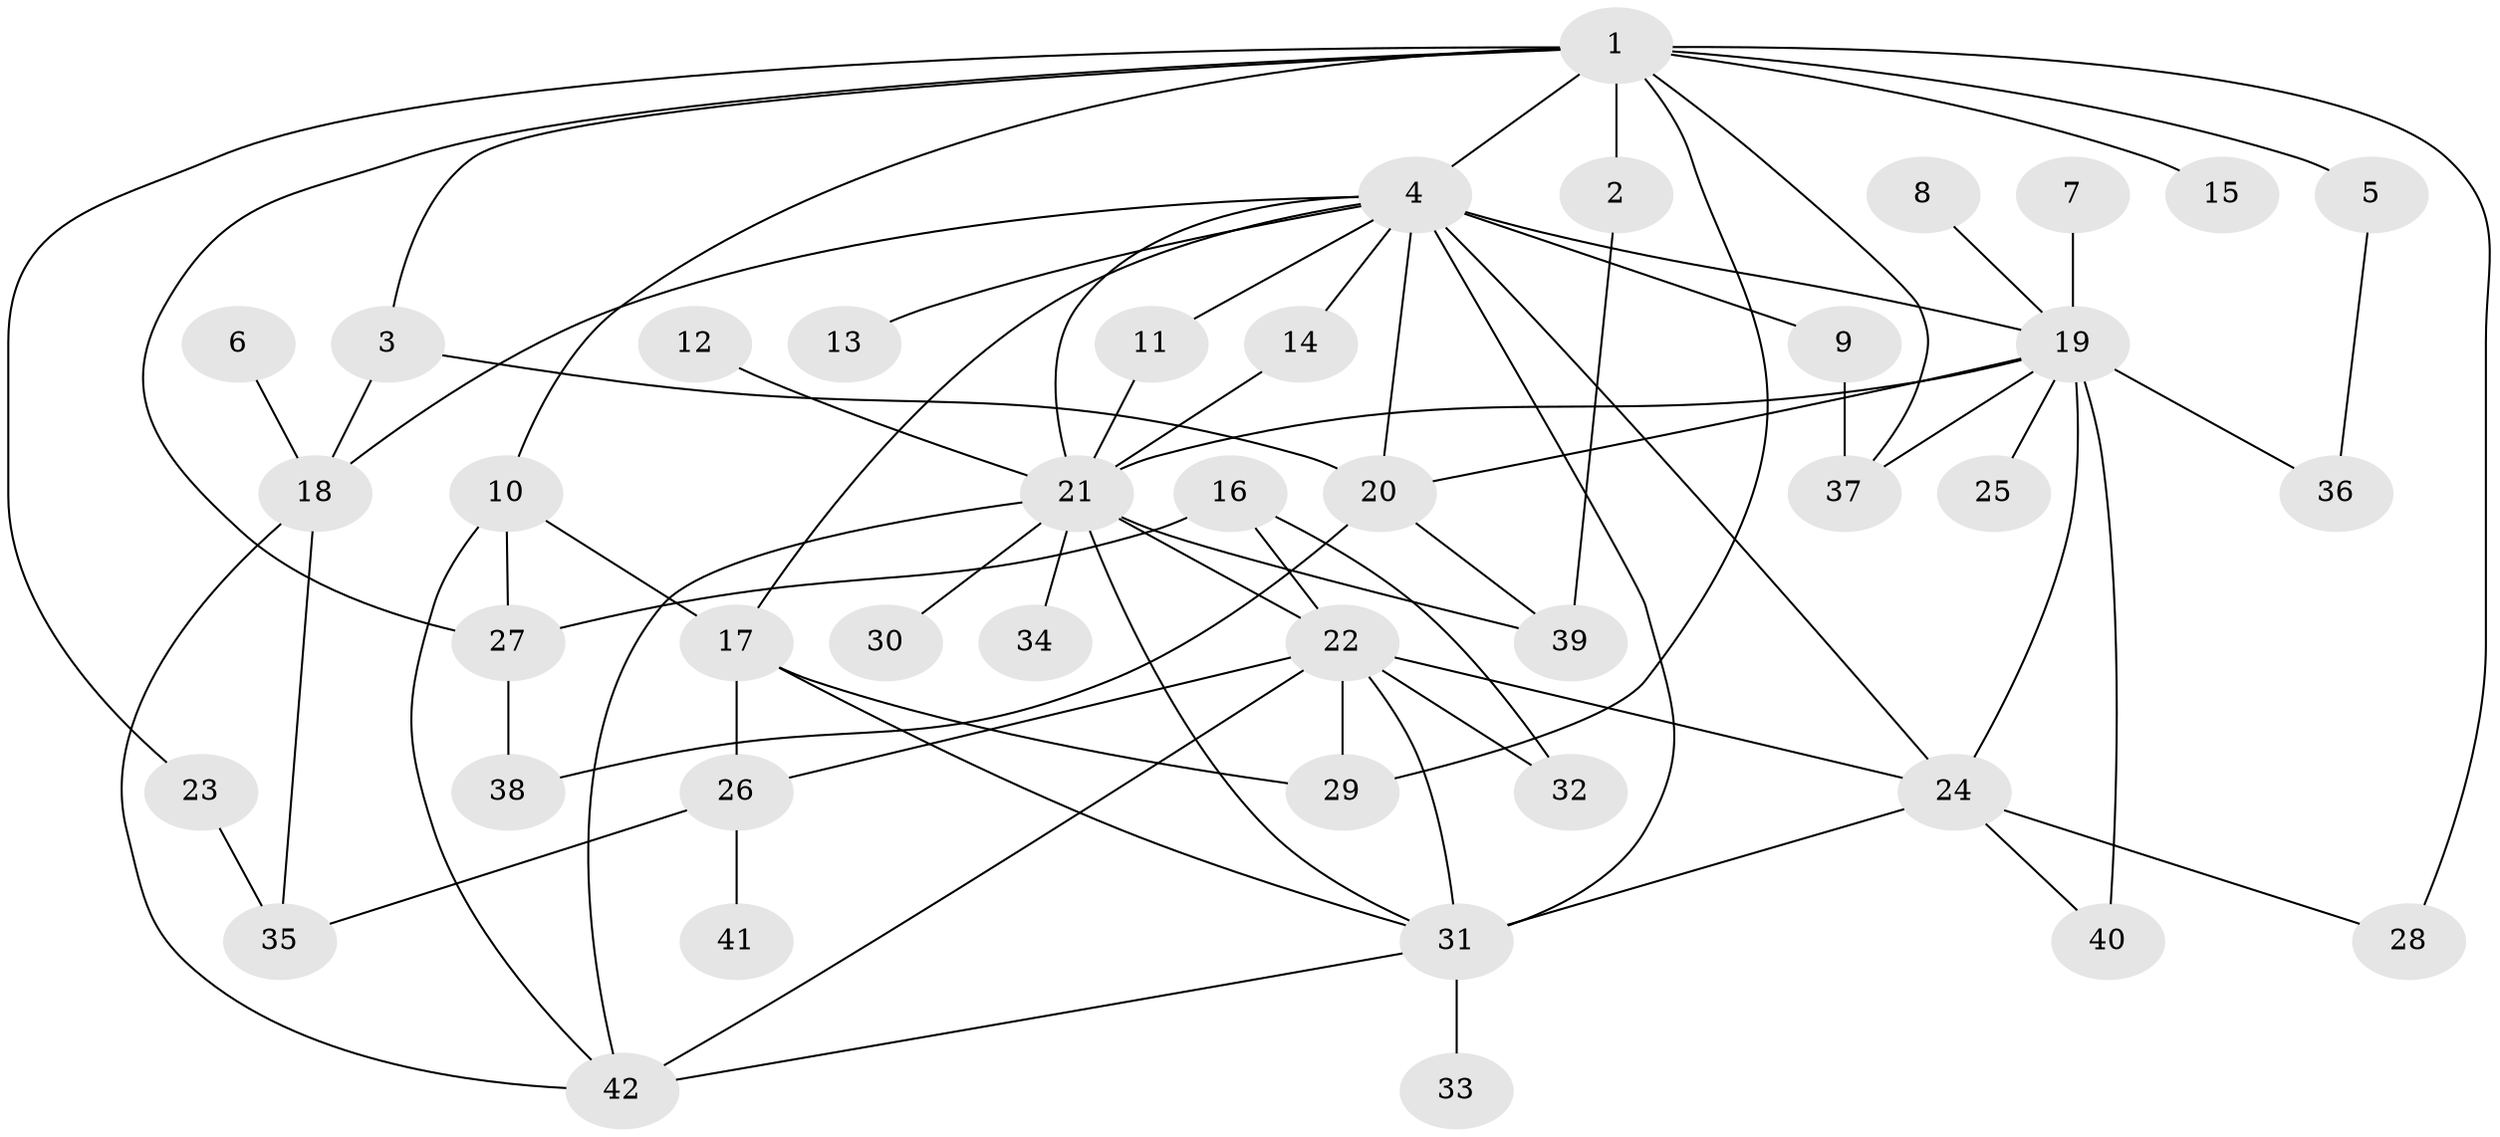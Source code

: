 // original degree distribution, {7: 0.011904761904761904, 6: 0.05952380952380952, 2: 0.34523809523809523, 3: 0.21428571428571427, 11: 0.011904761904761904, 4: 0.10714285714285714, 10: 0.011904761904761904, 5: 0.03571428571428571, 1: 0.20238095238095238}
// Generated by graph-tools (version 1.1) at 2025/49/03/09/25 03:49:25]
// undirected, 42 vertices, 74 edges
graph export_dot {
graph [start="1"]
  node [color=gray90,style=filled];
  1;
  2;
  3;
  4;
  5;
  6;
  7;
  8;
  9;
  10;
  11;
  12;
  13;
  14;
  15;
  16;
  17;
  18;
  19;
  20;
  21;
  22;
  23;
  24;
  25;
  26;
  27;
  28;
  29;
  30;
  31;
  32;
  33;
  34;
  35;
  36;
  37;
  38;
  39;
  40;
  41;
  42;
  1 -- 2 [weight=1.0];
  1 -- 3 [weight=1.0];
  1 -- 4 [weight=1.0];
  1 -- 5 [weight=1.0];
  1 -- 10 [weight=1.0];
  1 -- 15 [weight=1.0];
  1 -- 23 [weight=1.0];
  1 -- 27 [weight=1.0];
  1 -- 28 [weight=1.0];
  1 -- 29 [weight=1.0];
  1 -- 37 [weight=1.0];
  2 -- 39 [weight=1.0];
  3 -- 18 [weight=1.0];
  3 -- 20 [weight=1.0];
  4 -- 9 [weight=1.0];
  4 -- 11 [weight=1.0];
  4 -- 13 [weight=1.0];
  4 -- 14 [weight=1.0];
  4 -- 17 [weight=1.0];
  4 -- 18 [weight=1.0];
  4 -- 19 [weight=1.0];
  4 -- 20 [weight=2.0];
  4 -- 21 [weight=1.0];
  4 -- 24 [weight=1.0];
  4 -- 31 [weight=1.0];
  5 -- 36 [weight=1.0];
  6 -- 18 [weight=1.0];
  7 -- 19 [weight=1.0];
  8 -- 19 [weight=1.0];
  9 -- 37 [weight=1.0];
  10 -- 17 [weight=1.0];
  10 -- 27 [weight=1.0];
  10 -- 42 [weight=1.0];
  11 -- 21 [weight=1.0];
  12 -- 21 [weight=2.0];
  14 -- 21 [weight=1.0];
  16 -- 22 [weight=1.0];
  16 -- 27 [weight=1.0];
  16 -- 32 [weight=1.0];
  17 -- 26 [weight=1.0];
  17 -- 29 [weight=1.0];
  17 -- 31 [weight=1.0];
  18 -- 35 [weight=1.0];
  18 -- 42 [weight=1.0];
  19 -- 20 [weight=1.0];
  19 -- 21 [weight=1.0];
  19 -- 24 [weight=1.0];
  19 -- 25 [weight=1.0];
  19 -- 36 [weight=1.0];
  19 -- 37 [weight=1.0];
  19 -- 40 [weight=1.0];
  20 -- 38 [weight=1.0];
  20 -- 39 [weight=1.0];
  21 -- 22 [weight=1.0];
  21 -- 30 [weight=1.0];
  21 -- 31 [weight=1.0];
  21 -- 34 [weight=1.0];
  21 -- 39 [weight=1.0];
  21 -- 42 [weight=1.0];
  22 -- 24 [weight=1.0];
  22 -- 26 [weight=1.0];
  22 -- 29 [weight=1.0];
  22 -- 31 [weight=2.0];
  22 -- 32 [weight=1.0];
  22 -- 42 [weight=1.0];
  23 -- 35 [weight=1.0];
  24 -- 28 [weight=1.0];
  24 -- 31 [weight=1.0];
  24 -- 40 [weight=1.0];
  26 -- 35 [weight=1.0];
  26 -- 41 [weight=1.0];
  27 -- 38 [weight=1.0];
  31 -- 33 [weight=1.0];
  31 -- 42 [weight=1.0];
}
